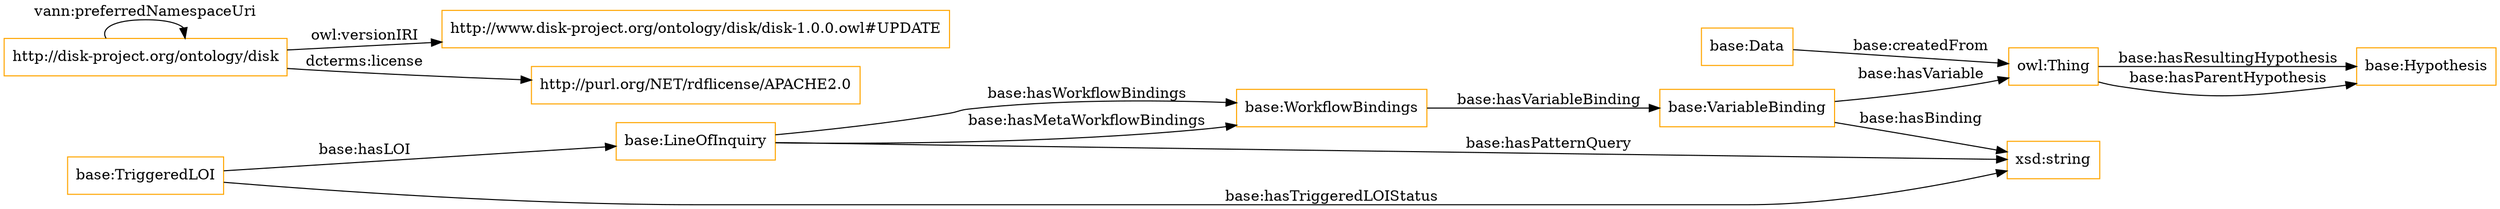 digraph ar2dtool_diagram { 
rankdir=LR;
size="1501"
node [shape = rectangle, color="orange"]; "base:WorkflowBindings" "base:VariableBinding" "base:TriggeredLOI" "base:LineOfInquiry" "base:Hypothesis" "base:Data" ; /*classes style*/
	"http://disk-project.org/ontology/disk" -> "http://www.disk-project.org/ontology/disk/disk-1.0.0.owl#UPDATE" [ label = "owl:versionIRI" ];
	"http://disk-project.org/ontology/disk" -> "http://purl.org/NET/rdflicense/APACHE2.0" [ label = "dcterms:license" ];
	"http://disk-project.org/ontology/disk" -> "http://disk-project.org/ontology/disk" [ label = "vann:preferredNamespaceUri" ];
	"owl:Thing" -> "base:Hypothesis" [ label = "base:hasResultingHypothesis" ];
	"base:WorkflowBindings" -> "base:VariableBinding" [ label = "base:hasVariableBinding" ];
	"base:TriggeredLOI" -> "xsd:string" [ label = "base:hasTriggeredLOIStatus" ];
	"base:LineOfInquiry" -> "base:WorkflowBindings" [ label = "base:hasWorkflowBindings" ];
	"base:VariableBinding" -> "xsd:string" [ label = "base:hasBinding" ];
	"base:TriggeredLOI" -> "base:LineOfInquiry" [ label = "base:hasLOI" ];
	"base:Data" -> "owl:Thing" [ label = "base:createdFrom" ];
	"owl:Thing" -> "base:Hypothesis" [ label = "base:hasParentHypothesis" ];
	"base:LineOfInquiry" -> "xsd:string" [ label = "base:hasPatternQuery" ];
	"base:LineOfInquiry" -> "base:WorkflowBindings" [ label = "base:hasMetaWorkflowBindings" ];
	"base:VariableBinding" -> "owl:Thing" [ label = "base:hasVariable" ];

}
